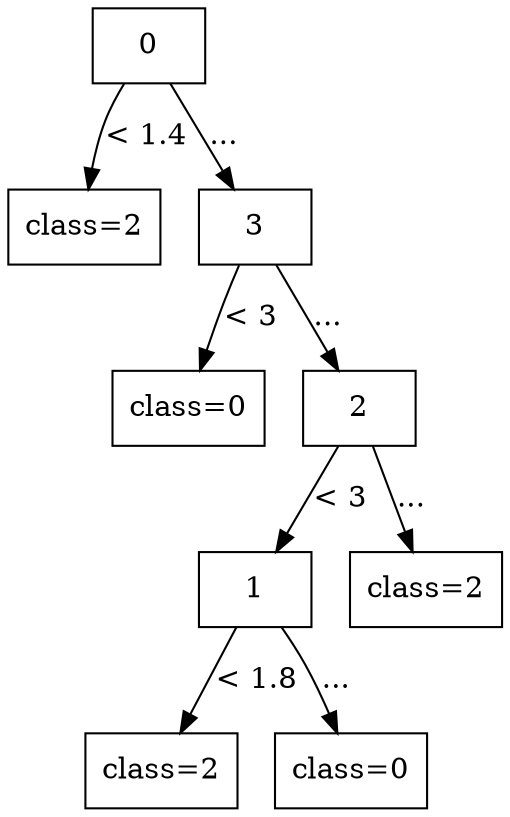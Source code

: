 digraph G {
node [shape=box];

0 [label="0"];

1 [label="class=2"];
2 [label="3"];

0 -> 1 [label="< 1.4"];
0 -> 2 [label="..."];

3 [label="class=0"];
4 [label="2"];

2 -> 3 [label="< 3"];
2 -> 4 [label="..."];

5 [label="1"];
8 [label="class=2"];

4 -> 5 [label="< 3"];
4 -> 8 [label="..."];

6 [label="class=2"];
7 [label="class=0"];

5 -> 6 [label="< 1.8"];
5 -> 7 [label="..."];

}